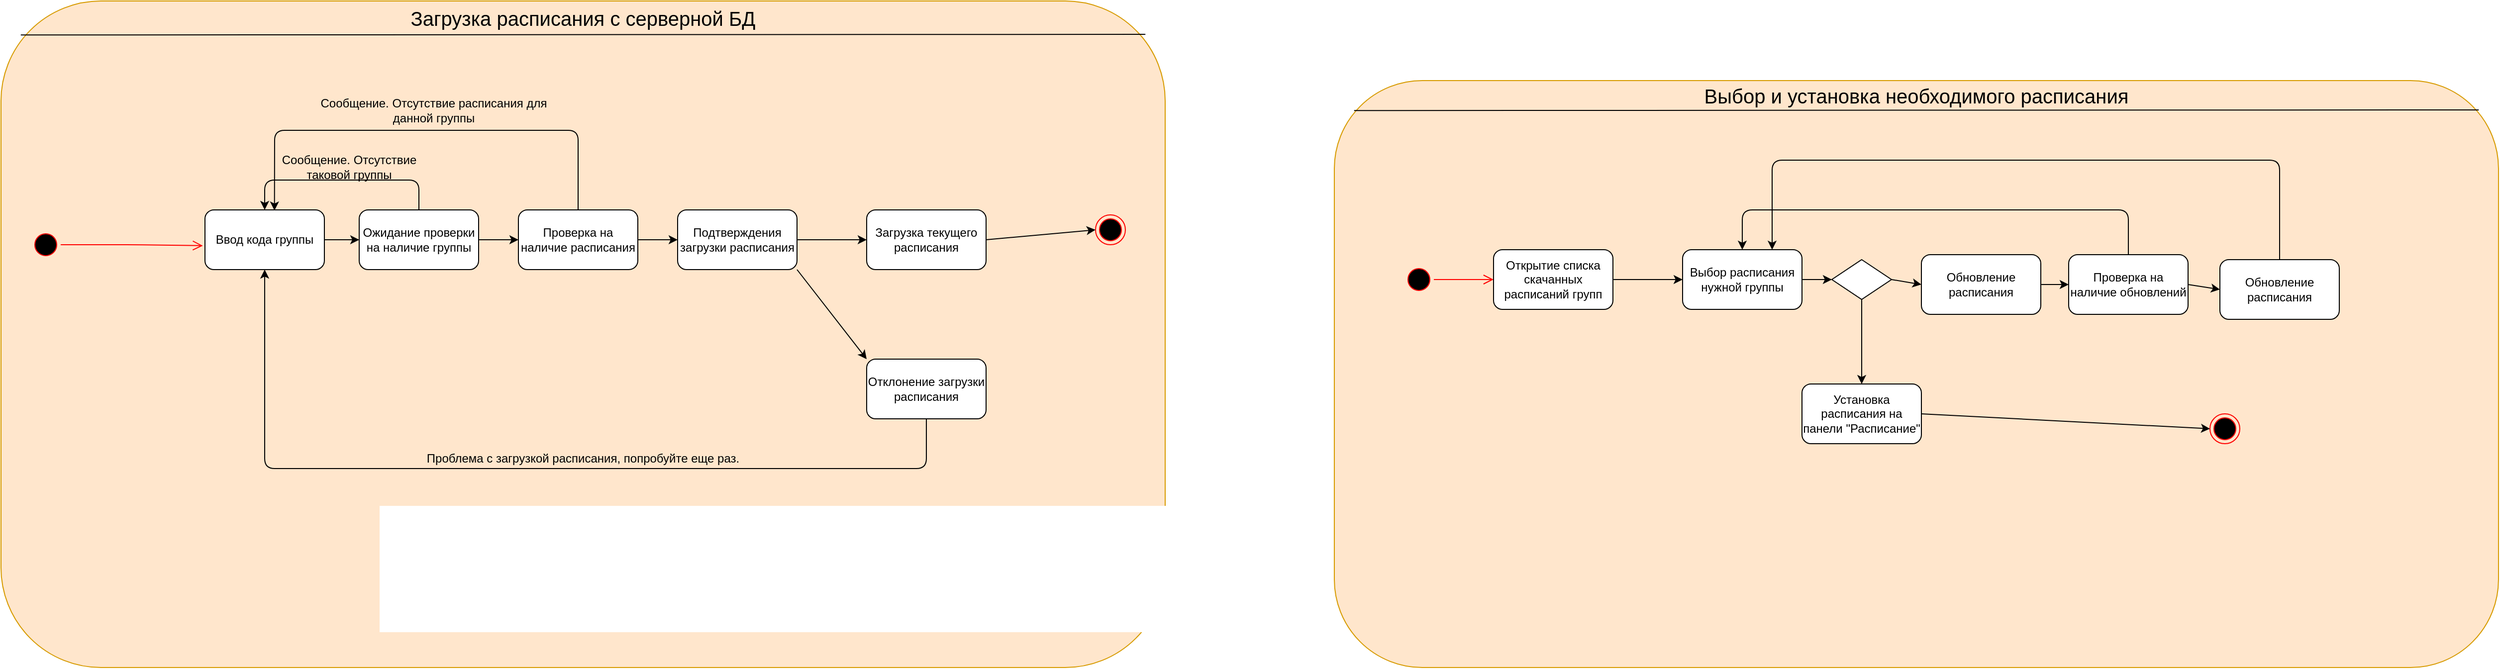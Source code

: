<mxfile version="14.6.1" type="github">
  <diagram id="lJq0QXQkuV6c2PPlQ0H0" name="Page-1">
    <mxGraphModel dx="1730" dy="913" grid="1" gridSize="10" guides="1" tooltips="1" connect="1" arrows="1" fold="1" page="1" pageScale="1" pageWidth="1169" pageHeight="1654" math="0" shadow="0">
      <root>
        <mxCell id="0" />
        <mxCell id="1" parent="0" />
        <mxCell id="h9YeNLpK3dvK2HK4D-NS-40" value="" style="group" vertex="1" connectable="0" parent="1">
          <mxGeometry x="260" y="530" width="1170" height="670" as="geometry" />
        </mxCell>
        <mxCell id="h9YeNLpK3dvK2HK4D-NS-12" value="" style="group" vertex="1" connectable="0" parent="h9YeNLpK3dvK2HK4D-NS-40">
          <mxGeometry width="1170" height="670" as="geometry" />
        </mxCell>
        <mxCell id="33vNv-W3eEc7iZOF4a62-7" value="" style="rounded=1;whiteSpace=wrap;html=1;fillColor=#ffe6cc;strokeColor=#d79b00;" parent="h9YeNLpK3dvK2HK4D-NS-12" vertex="1">
          <mxGeometry width="1170" height="670" as="geometry" />
        </mxCell>
        <mxCell id="h9YeNLpK3dvK2HK4D-NS-10" value="" style="endArrow=none;html=1;exitX=0.017;exitY=0.051;exitDx=0;exitDy=0;exitPerimeter=0;entryX=0.983;entryY=0.05;entryDx=0;entryDy=0;entryPerimeter=0;" edge="1" parent="h9YeNLpK3dvK2HK4D-NS-12" source="33vNv-W3eEc7iZOF4a62-7" target="33vNv-W3eEc7iZOF4a62-7">
          <mxGeometry width="50" height="50" relative="1" as="geometry">
            <mxPoint x="480" y="158.983" as="sourcePoint" />
            <mxPoint x="530" y="102.203" as="targetPoint" />
          </mxGeometry>
        </mxCell>
        <mxCell id="h9YeNLpK3dvK2HK4D-NS-38" value="Сообщение. Отсутствие таковой группы" style="text;html=1;strokeColor=none;fillColor=none;align=center;verticalAlign=middle;whiteSpace=wrap;rounded=0;" vertex="1" parent="h9YeNLpK3dvK2HK4D-NS-12">
          <mxGeometry x="280" y="150.002" width="140" height="34.068" as="geometry" />
        </mxCell>
        <mxCell id="h9YeNLpK3dvK2HK4D-NS-41" value="Сообщение. Отсутствие расписания для данной группы" style="text;html=1;strokeColor=none;fillColor=none;align=center;verticalAlign=middle;whiteSpace=wrap;rounded=0;" vertex="1" parent="h9YeNLpK3dvK2HK4D-NS-12">
          <mxGeometry x="300" y="100" width="270" height="20" as="geometry" />
        </mxCell>
        <mxCell id="h9YeNLpK3dvK2HK4D-NS-42" value="Проблема с загрузкой расписания, попробуйте еще раз." style="text;html=1;strokeColor=none;fillColor=none;align=center;verticalAlign=middle;whiteSpace=wrap;rounded=0;" vertex="1" parent="h9YeNLpK3dvK2HK4D-NS-12">
          <mxGeometry x="370" y="450" width="430" height="20" as="geometry" />
        </mxCell>
        <mxCell id="h9YeNLpK3dvK2HK4D-NS-11" value="&lt;font style=&quot;font-size: 20px&quot;&gt;Загрузка расписания с серверной БД&lt;/font&gt;" style="text;html=1;strokeColor=none;fillColor=none;align=center;verticalAlign=middle;whiteSpace=wrap;rounded=0;" vertex="1" parent="h9YeNLpK3dvK2HK4D-NS-40">
          <mxGeometry x="165" width="840" height="34.068" as="geometry" />
        </mxCell>
        <mxCell id="33vNv-W3eEc7iZOF4a62-1" value="Проверка на наличие расписания" style="rounded=1;whiteSpace=wrap;html=1;" parent="1" vertex="1">
          <mxGeometry x="780" y="740" width="120" height="60" as="geometry" />
        </mxCell>
        <mxCell id="33vNv-W3eEc7iZOF4a62-2" value="Ожидание проверки на наличие группы" style="rounded=1;whiteSpace=wrap;html=1;" parent="1" vertex="1">
          <mxGeometry x="620" y="740" width="120" height="60" as="geometry" />
        </mxCell>
        <mxCell id="33vNv-W3eEc7iZOF4a62-3" value="Ввод кода группы" style="rounded=1;whiteSpace=wrap;html=1;" parent="1" vertex="1">
          <mxGeometry x="465" y="740" width="120" height="60" as="geometry" />
        </mxCell>
        <mxCell id="33vNv-W3eEc7iZOF4a62-4" value="" style="ellipse;html=1;shape=endState;fillColor=#000000;strokeColor=#ff0000;" parent="1" vertex="1">
          <mxGeometry x="1360" y="745" width="30" height="30" as="geometry" />
        </mxCell>
        <mxCell id="33vNv-W3eEc7iZOF4a62-5" value="" style="ellipse;html=1;shape=startState;fillColor=#000000;strokeColor=#ff0000;" parent="1" vertex="1">
          <mxGeometry x="290" y="760" width="30" height="30" as="geometry" />
        </mxCell>
        <mxCell id="33vNv-W3eEc7iZOF4a62-6" value="" style="edgeStyle=orthogonalEdgeStyle;html=1;verticalAlign=bottom;endArrow=open;endSize=8;strokeColor=#ff0000;exitX=1;exitY=0.5;exitDx=0;exitDy=0;entryX=-0.018;entryY=0.599;entryDx=0;entryDy=0;entryPerimeter=0;" parent="1" source="33vNv-W3eEc7iZOF4a62-5" target="33vNv-W3eEc7iZOF4a62-3" edge="1">
          <mxGeometry relative="1" as="geometry">
            <mxPoint x="600" y="500" as="targetPoint" />
            <Array as="points" />
          </mxGeometry>
        </mxCell>
        <mxCell id="33vNv-W3eEc7iZOF4a62-8" value="Отклонение загрузки расписания" style="rounded=1;whiteSpace=wrap;html=1;" parent="1" vertex="1">
          <mxGeometry x="1130" y="890" width="120" height="60" as="geometry" />
        </mxCell>
        <mxCell id="33vNv-W3eEc7iZOF4a62-9" value="Подтверждения загрузки расписания" style="rounded=1;whiteSpace=wrap;html=1;" parent="1" vertex="1">
          <mxGeometry x="940" y="740" width="120" height="60" as="geometry" />
        </mxCell>
        <mxCell id="33vNv-W3eEc7iZOF4a62-10" value="Загрузка текущего расписания" style="rounded=1;whiteSpace=wrap;html=1;" parent="1" vertex="1">
          <mxGeometry x="1130" y="740" width="120" height="60" as="geometry" />
        </mxCell>
        <mxCell id="h9YeNLpK3dvK2HK4D-NS-1" value="" style="endArrow=classic;html=1;exitX=1;exitY=0.5;exitDx=0;exitDy=0;entryX=0;entryY=0.5;entryDx=0;entryDy=0;" edge="1" parent="1" source="33vNv-W3eEc7iZOF4a62-3" target="33vNv-W3eEc7iZOF4a62-2">
          <mxGeometry width="50" height="50" relative="1" as="geometry">
            <mxPoint x="810" y="880" as="sourcePoint" />
            <mxPoint x="860" y="830" as="targetPoint" />
          </mxGeometry>
        </mxCell>
        <mxCell id="h9YeNLpK3dvK2HK4D-NS-2" value="" style="endArrow=classic;html=1;entryX=0;entryY=0.5;entryDx=0;entryDy=0;" edge="1" parent="1" target="33vNv-W3eEc7iZOF4a62-1">
          <mxGeometry width="50" height="50" relative="1" as="geometry">
            <mxPoint x="740" y="770" as="sourcePoint" />
            <mxPoint x="630" y="780" as="targetPoint" />
          </mxGeometry>
        </mxCell>
        <mxCell id="h9YeNLpK3dvK2HK4D-NS-3" value="" style="endArrow=classic;html=1;entryX=0;entryY=0.5;entryDx=0;entryDy=0;exitX=1;exitY=0.5;exitDx=0;exitDy=0;" edge="1" parent="1" source="33vNv-W3eEc7iZOF4a62-1" target="33vNv-W3eEc7iZOF4a62-9">
          <mxGeometry width="50" height="50" relative="1" as="geometry">
            <mxPoint x="750" y="780" as="sourcePoint" />
            <mxPoint x="790" y="780" as="targetPoint" />
          </mxGeometry>
        </mxCell>
        <mxCell id="h9YeNLpK3dvK2HK4D-NS-4" value="" style="endArrow=classic;html=1;entryX=0;entryY=0.5;entryDx=0;entryDy=0;exitX=1;exitY=0.5;exitDx=0;exitDy=0;" edge="1" parent="1" source="33vNv-W3eEc7iZOF4a62-9" target="33vNv-W3eEc7iZOF4a62-10">
          <mxGeometry width="50" height="50" relative="1" as="geometry">
            <mxPoint x="910" y="780" as="sourcePoint" />
            <mxPoint x="950" y="780" as="targetPoint" />
          </mxGeometry>
        </mxCell>
        <mxCell id="h9YeNLpK3dvK2HK4D-NS-5" value="" style="endArrow=classic;html=1;entryX=0;entryY=0;entryDx=0;entryDy=0;exitX=1;exitY=1;exitDx=0;exitDy=0;" edge="1" parent="1" source="33vNv-W3eEc7iZOF4a62-9" target="33vNv-W3eEc7iZOF4a62-8">
          <mxGeometry width="50" height="50" relative="1" as="geometry">
            <mxPoint x="1070" y="780" as="sourcePoint" />
            <mxPoint x="1140" y="780" as="targetPoint" />
          </mxGeometry>
        </mxCell>
        <mxCell id="h9YeNLpK3dvK2HK4D-NS-6" value="" style="endArrow=classic;html=1;exitX=0.5;exitY=1;exitDx=0;exitDy=0;entryX=0.5;entryY=1;entryDx=0;entryDy=0;" edge="1" parent="1" source="33vNv-W3eEc7iZOF4a62-8" target="33vNv-W3eEc7iZOF4a62-3">
          <mxGeometry width="50" height="50" relative="1" as="geometry">
            <mxPoint x="1070" y="810" as="sourcePoint" />
            <mxPoint x="1190" y="1230.8" as="targetPoint" />
            <Array as="points">
              <mxPoint x="1190" y="1000" />
              <mxPoint x="525" y="1000" />
            </Array>
          </mxGeometry>
        </mxCell>
        <mxCell id="h9YeNLpK3dvK2HK4D-NS-7" value="" style="endArrow=classic;html=1;exitX=0.5;exitY=0;exitDx=0;exitDy=0;entryX=0.5;entryY=0;entryDx=0;entryDy=0;" edge="1" parent="1" source="33vNv-W3eEc7iZOF4a62-2" target="33vNv-W3eEc7iZOF4a62-3">
          <mxGeometry width="50" height="50" relative="1" as="geometry">
            <mxPoint x="1200" y="960" as="sourcePoint" />
            <mxPoint x="535" y="810" as="targetPoint" />
            <Array as="points">
              <mxPoint x="680" y="710" />
              <mxPoint x="525" y="710" />
            </Array>
          </mxGeometry>
        </mxCell>
        <mxCell id="h9YeNLpK3dvK2HK4D-NS-8" value="" style="endArrow=classic;html=1;exitX=0.5;exitY=0;exitDx=0;exitDy=0;entryX=0.582;entryY=0.01;entryDx=0;entryDy=0;entryPerimeter=0;" edge="1" parent="1" source="33vNv-W3eEc7iZOF4a62-1" target="33vNv-W3eEc7iZOF4a62-3">
          <mxGeometry width="50" height="50" relative="1" as="geometry">
            <mxPoint x="690" y="750" as="sourcePoint" />
            <mxPoint x="535" y="750" as="targetPoint" />
            <Array as="points">
              <mxPoint x="840" y="660" />
              <mxPoint x="535" y="660" />
            </Array>
          </mxGeometry>
        </mxCell>
        <mxCell id="h9YeNLpK3dvK2HK4D-NS-9" value="" style="endArrow=classic;html=1;entryX=0;entryY=0.5;entryDx=0;entryDy=0;exitX=1;exitY=0.5;exitDx=0;exitDy=0;" edge="1" parent="1" source="33vNv-W3eEc7iZOF4a62-10" target="33vNv-W3eEc7iZOF4a62-4">
          <mxGeometry width="50" height="50" relative="1" as="geometry">
            <mxPoint x="1040" y="850" as="sourcePoint" />
            <mxPoint x="1090" y="800" as="targetPoint" />
          </mxGeometry>
        </mxCell>
        <mxCell id="h9YeNLpK3dvK2HK4D-NS-13" value="" style="group" vertex="1" connectable="0" parent="1">
          <mxGeometry x="1600" y="610" width="1170" height="590" as="geometry" />
        </mxCell>
        <mxCell id="h9YeNLpK3dvK2HK4D-NS-14" value="" style="rounded=1;whiteSpace=wrap;html=1;fillColor=#ffe6cc;strokeColor=#d79b00;" vertex="1" parent="h9YeNLpK3dvK2HK4D-NS-13">
          <mxGeometry width="1170" height="590" as="geometry" />
        </mxCell>
        <mxCell id="h9YeNLpK3dvK2HK4D-NS-15" value="" style="endArrow=none;html=1;exitX=0.017;exitY=0.051;exitDx=0;exitDy=0;exitPerimeter=0;entryX=0.983;entryY=0.05;entryDx=0;entryDy=0;entryPerimeter=0;" edge="1" parent="h9YeNLpK3dvK2HK4D-NS-13" source="h9YeNLpK3dvK2HK4D-NS-14" target="h9YeNLpK3dvK2HK4D-NS-14">
          <mxGeometry width="50" height="50" relative="1" as="geometry">
            <mxPoint x="480" y="140" as="sourcePoint" />
            <mxPoint x="530" y="90" as="targetPoint" />
          </mxGeometry>
        </mxCell>
        <mxCell id="h9YeNLpK3dvK2HK4D-NS-16" value="" style="ellipse;html=1;shape=startState;fillColor=#000000;strokeColor=#ff0000;" vertex="1" parent="h9YeNLpK3dvK2HK4D-NS-13">
          <mxGeometry x="70" y="185" width="30" height="30" as="geometry" />
        </mxCell>
        <mxCell id="h9YeNLpK3dvK2HK4D-NS-17" value="" style="edgeStyle=orthogonalEdgeStyle;html=1;verticalAlign=bottom;endArrow=open;endSize=8;strokeColor=#ff0000;exitX=1;exitY=0.5;exitDx=0;exitDy=0;entryX=0;entryY=0.5;entryDx=0;entryDy=0;" edge="1" source="h9YeNLpK3dvK2HK4D-NS-16" parent="h9YeNLpK3dvK2HK4D-NS-13" target="h9YeNLpK3dvK2HK4D-NS-19">
          <mxGeometry relative="1" as="geometry">
            <mxPoint x="125" y="260" as="targetPoint" />
          </mxGeometry>
        </mxCell>
        <mxCell id="h9YeNLpK3dvK2HK4D-NS-18" value="" style="ellipse;html=1;shape=endState;fillColor=#000000;strokeColor=#ff0000;" vertex="1" parent="h9YeNLpK3dvK2HK4D-NS-13">
          <mxGeometry x="880" y="335" width="30" height="30" as="geometry" />
        </mxCell>
        <mxCell id="h9YeNLpK3dvK2HK4D-NS-19" value="Открытие списка скачанных расписаний групп" style="rounded=1;whiteSpace=wrap;html=1;" vertex="1" parent="h9YeNLpK3dvK2HK4D-NS-13">
          <mxGeometry x="160" y="170" width="120" height="60" as="geometry" />
        </mxCell>
        <mxCell id="h9YeNLpK3dvK2HK4D-NS-20" value="Установка расписания на панели &quot;Расписание&quot;" style="rounded=1;whiteSpace=wrap;html=1;" vertex="1" parent="h9YeNLpK3dvK2HK4D-NS-13">
          <mxGeometry x="470" y="305" width="120" height="60" as="geometry" />
        </mxCell>
        <mxCell id="h9YeNLpK3dvK2HK4D-NS-21" value="Выбор расписания нужной группы" style="rounded=1;whiteSpace=wrap;html=1;" vertex="1" parent="h9YeNLpK3dvK2HK4D-NS-13">
          <mxGeometry x="350" y="170" width="120" height="60" as="geometry" />
        </mxCell>
        <mxCell id="h9YeNLpK3dvK2HK4D-NS-22" value="Обновление расписания" style="rounded=1;whiteSpace=wrap;html=1;" vertex="1" parent="h9YeNLpK3dvK2HK4D-NS-13">
          <mxGeometry x="590" y="175" width="120" height="60" as="geometry" />
        </mxCell>
        <mxCell id="h9YeNLpK3dvK2HK4D-NS-23" value="Проверка на наличие обновлений" style="rounded=1;whiteSpace=wrap;html=1;" vertex="1" parent="h9YeNLpK3dvK2HK4D-NS-13">
          <mxGeometry x="738" y="175" width="120" height="60" as="geometry" />
        </mxCell>
        <mxCell id="h9YeNLpK3dvK2HK4D-NS-24" value="Обновление расписания" style="rounded=1;whiteSpace=wrap;html=1;" vertex="1" parent="h9YeNLpK3dvK2HK4D-NS-13">
          <mxGeometry x="890" y="180" width="120" height="60" as="geometry" />
        </mxCell>
        <mxCell id="h9YeNLpK3dvK2HK4D-NS-25" value="" style="rhombus;whiteSpace=wrap;html=1;" vertex="1" parent="h9YeNLpK3dvK2HK4D-NS-13">
          <mxGeometry x="500" y="180" width="60" height="40" as="geometry" />
        </mxCell>
        <mxCell id="h9YeNLpK3dvK2HK4D-NS-27" value="" style="endArrow=classic;html=1;exitX=1;exitY=0.5;exitDx=0;exitDy=0;entryX=0;entryY=0.5;entryDx=0;entryDy=0;" edge="1" parent="h9YeNLpK3dvK2HK4D-NS-13" source="h9YeNLpK3dvK2HK4D-NS-19" target="h9YeNLpK3dvK2HK4D-NS-21">
          <mxGeometry width="50" height="50" relative="1" as="geometry">
            <mxPoint x="480" y="340" as="sourcePoint" />
            <mxPoint x="530" y="290" as="targetPoint" />
          </mxGeometry>
        </mxCell>
        <mxCell id="h9YeNLpK3dvK2HK4D-NS-28" value="" style="endArrow=classic;html=1;exitX=1;exitY=0.5;exitDx=0;exitDy=0;entryX=0;entryY=0.5;entryDx=0;entryDy=0;" edge="1" parent="h9YeNLpK3dvK2HK4D-NS-13" source="h9YeNLpK3dvK2HK4D-NS-21" target="h9YeNLpK3dvK2HK4D-NS-25">
          <mxGeometry width="50" height="50" relative="1" as="geometry">
            <mxPoint x="480" y="340" as="sourcePoint" />
            <mxPoint x="530" y="290" as="targetPoint" />
          </mxGeometry>
        </mxCell>
        <mxCell id="h9YeNLpK3dvK2HK4D-NS-30" value="" style="endArrow=classic;html=1;exitX=0.5;exitY=1;exitDx=0;exitDy=0;entryX=0.5;entryY=0;entryDx=0;entryDy=0;" edge="1" parent="h9YeNLpK3dvK2HK4D-NS-13" source="h9YeNLpK3dvK2HK4D-NS-25" target="h9YeNLpK3dvK2HK4D-NS-20">
          <mxGeometry width="50" height="50" relative="1" as="geometry">
            <mxPoint x="590" y="380" as="sourcePoint" />
            <mxPoint x="640" y="330" as="targetPoint" />
          </mxGeometry>
        </mxCell>
        <mxCell id="h9YeNLpK3dvK2HK4D-NS-31" value="" style="endArrow=classic;html=1;exitX=1;exitY=0.5;exitDx=0;exitDy=0;entryX=0;entryY=0.5;entryDx=0;entryDy=0;" edge="1" parent="h9YeNLpK3dvK2HK4D-NS-13" source="h9YeNLpK3dvK2HK4D-NS-20" target="h9YeNLpK3dvK2HK4D-NS-18">
          <mxGeometry width="50" height="50" relative="1" as="geometry">
            <mxPoint x="640" y="540" as="sourcePoint" />
            <mxPoint x="690" y="490" as="targetPoint" />
          </mxGeometry>
        </mxCell>
        <mxCell id="h9YeNLpK3dvK2HK4D-NS-32" value="" style="endArrow=classic;html=1;exitX=1;exitY=0.5;exitDx=0;exitDy=0;entryX=0;entryY=0.5;entryDx=0;entryDy=0;" edge="1" parent="h9YeNLpK3dvK2HK4D-NS-13" source="h9YeNLpK3dvK2HK4D-NS-25" target="h9YeNLpK3dvK2HK4D-NS-22">
          <mxGeometry width="50" height="50" relative="1" as="geometry">
            <mxPoint x="610" y="200" as="sourcePoint" />
            <mxPoint x="660" y="150" as="targetPoint" />
          </mxGeometry>
        </mxCell>
        <mxCell id="h9YeNLpK3dvK2HK4D-NS-33" value="" style="endArrow=classic;html=1;exitX=1;exitY=0.5;exitDx=0;exitDy=0;entryX=0;entryY=0.5;entryDx=0;entryDy=0;" edge="1" parent="h9YeNLpK3dvK2HK4D-NS-13" source="h9YeNLpK3dvK2HK4D-NS-22" target="h9YeNLpK3dvK2HK4D-NS-23">
          <mxGeometry width="50" height="50" relative="1" as="geometry">
            <mxPoint x="730" y="230" as="sourcePoint" />
            <mxPoint x="780" y="180" as="targetPoint" />
          </mxGeometry>
        </mxCell>
        <mxCell id="h9YeNLpK3dvK2HK4D-NS-34" value="" style="endArrow=classic;html=1;exitX=1;exitY=0.5;exitDx=0;exitDy=0;entryX=0;entryY=0.5;entryDx=0;entryDy=0;" edge="1" parent="h9YeNLpK3dvK2HK4D-NS-13" source="h9YeNLpK3dvK2HK4D-NS-23" target="h9YeNLpK3dvK2HK4D-NS-24">
          <mxGeometry width="50" height="50" relative="1" as="geometry">
            <mxPoint x="940" y="300" as="sourcePoint" />
            <mxPoint x="990" y="250" as="targetPoint" />
          </mxGeometry>
        </mxCell>
        <mxCell id="h9YeNLpK3dvK2HK4D-NS-35" value="" style="endArrow=classic;html=1;exitX=0.5;exitY=0;exitDx=0;exitDy=0;entryX=0.5;entryY=0;entryDx=0;entryDy=0;" edge="1" parent="h9YeNLpK3dvK2HK4D-NS-13" source="h9YeNLpK3dvK2HK4D-NS-23" target="h9YeNLpK3dvK2HK4D-NS-21">
          <mxGeometry width="50" height="50" relative="1" as="geometry">
            <mxPoint x="650" y="320" as="sourcePoint" />
            <mxPoint x="700" y="270" as="targetPoint" />
            <Array as="points">
              <mxPoint x="798" y="130" />
              <mxPoint x="410" y="130" />
            </Array>
          </mxGeometry>
        </mxCell>
        <mxCell id="h9YeNLpK3dvK2HK4D-NS-36" value="" style="endArrow=classic;html=1;exitX=0.5;exitY=0;exitDx=0;exitDy=0;entryX=0.75;entryY=0;entryDx=0;entryDy=0;" edge="1" parent="h9YeNLpK3dvK2HK4D-NS-13" source="h9YeNLpK3dvK2HK4D-NS-24" target="h9YeNLpK3dvK2HK4D-NS-21">
          <mxGeometry width="50" height="50" relative="1" as="geometry">
            <mxPoint x="650" y="320" as="sourcePoint" />
            <mxPoint x="700" y="270" as="targetPoint" />
            <Array as="points">
              <mxPoint x="950" y="80" />
              <mxPoint x="440" y="80" />
            </Array>
          </mxGeometry>
        </mxCell>
        <mxCell id="h9YeNLpK3dvK2HK4D-NS-37" value="&lt;font style=&quot;font-size: 20px&quot;&gt;Выбор и установка необходимого расписания&lt;/font&gt;" style="text;html=1;strokeColor=none;fillColor=none;align=center;verticalAlign=middle;whiteSpace=wrap;rounded=0;" vertex="1" parent="h9YeNLpK3dvK2HK4D-NS-13">
          <mxGeometry x="165" width="840" height="30" as="geometry" />
        </mxCell>
      </root>
    </mxGraphModel>
  </diagram>
</mxfile>
